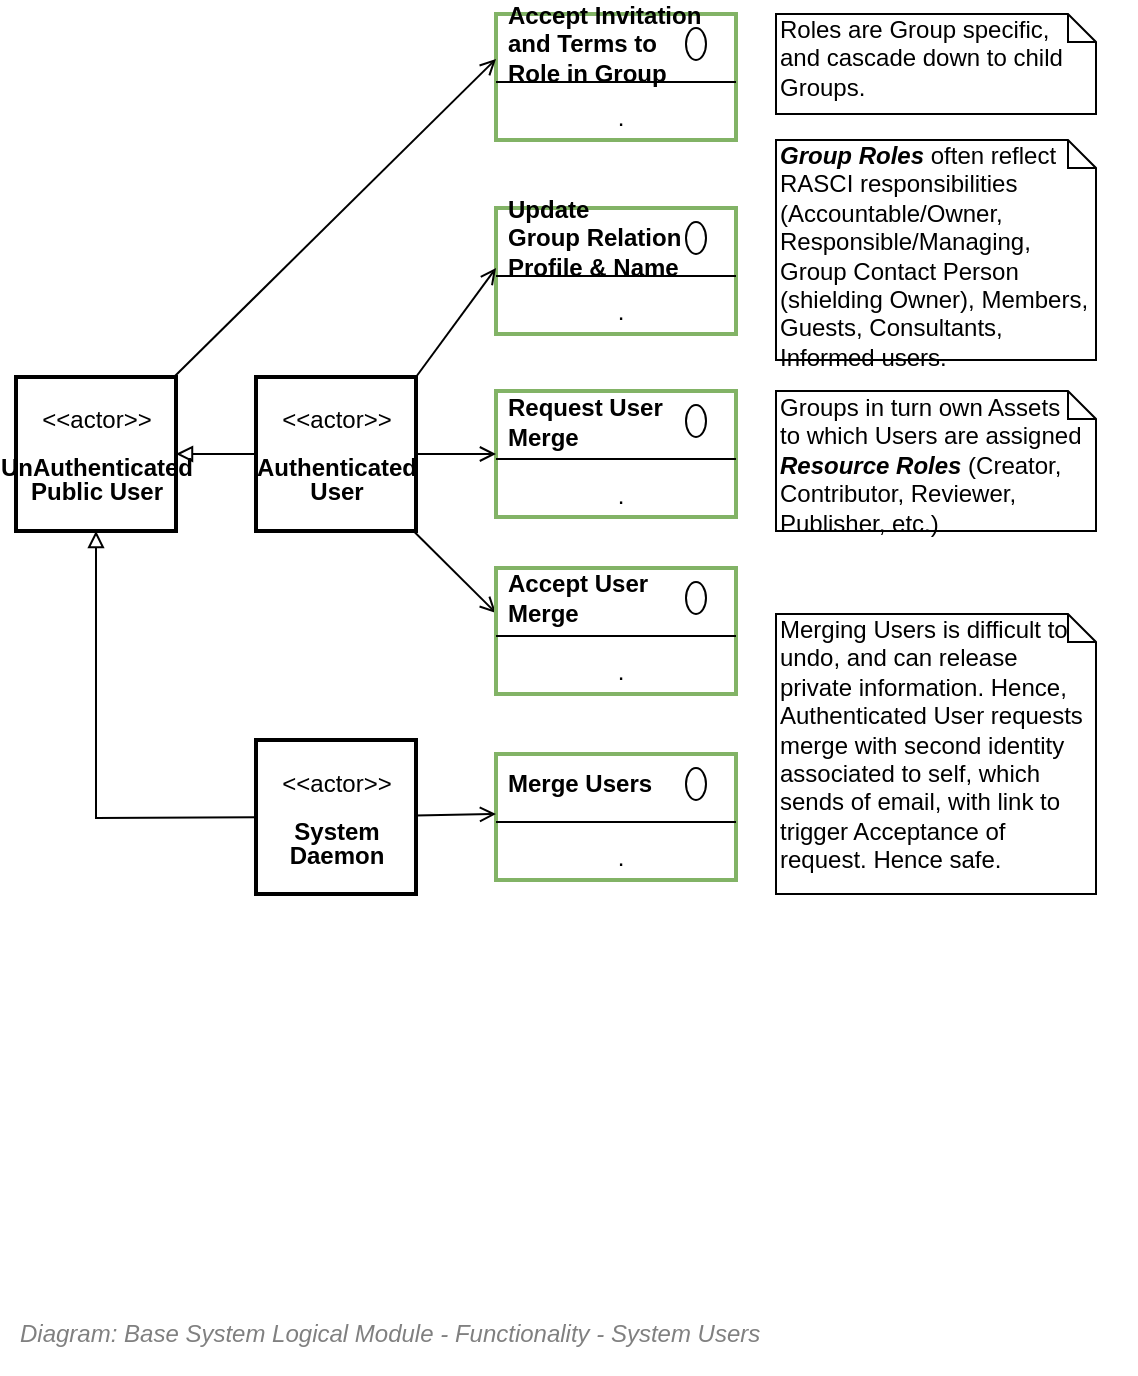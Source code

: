 <mxfile compressed="false" version="17.5.0" type="google">
  <diagram id="_paZvpOYSD2itmKFvVEi" name="Grp Role">
    <mxGraphModel grid="1" page="1" gridSize="10" guides="1" tooltips="1" connect="1" arrows="1" fold="1" pageScale="1" pageWidth="827" pageHeight="1169" math="0" shadow="0">
      <root>
        <mxCell id="jJMDsLOJsHRA9ecIZqBr-0" />
        <mxCell id="jJMDsLOJsHRA9ecIZqBr-1" parent="jJMDsLOJsHRA9ecIZqBr-0" />
        <mxCell id="BW_KTFOAbpTylYArNgOf-20" value="Merging Users is difficult to undo, and&amp;nbsp;can release private information. Hence, Authenticated User requests merge with second identity associated to self, which sends of email, with link to trigger Acceptance of request. Hence safe." style="shape=note;whiteSpace=wrap;html=1;size=14;verticalAlign=top;align=left;spacingTop=-6;" vertex="1" parent="jJMDsLOJsHRA9ecIZqBr-1">
          <mxGeometry x="500" y="460" width="160" height="140" as="geometry" />
        </mxCell>
        <mxCell id="BW_KTFOAbpTylYArNgOf-21" value="&lt;font style=&quot;font-size: 12px ; font-weight: normal&quot;&gt;&lt;i&gt;&lt;span style=&quot;font-size: 12px&quot;&gt;Diagram: Base System Logical Module -&amp;nbsp;&lt;/span&gt;&lt;span style=&quot;font-size: 12px&quot;&gt;Functionality -&amp;nbsp;&lt;/span&gt;System Users&lt;/i&gt;&lt;/font&gt;" style="text;strokeColor=none;fillColor=none;html=1;fontSize=12;fontStyle=1;verticalAlign=middle;align=left;shadow=0;glass=0;comic=0;opacity=30;fontColor=#808080;" vertex="1" parent="jJMDsLOJsHRA9ecIZqBr-1">
          <mxGeometry x="120" y="800" width="560" height="40" as="geometry" />
        </mxCell>
        <mxCell id="3Mk5R_yZO1PZWtC-fWX1-0" value="" style="fontStyle=1;align=center;verticalAlign=top;childLayout=stackLayout;horizontal=1;horizontalStack=0;resizeParent=1;resizeParentMax=0;resizeLast=0;marginBottom=0;strokeColor=#82b366;strokeWidth=2;fillColor=none;" vertex="1" parent="jJMDsLOJsHRA9ecIZqBr-1">
          <mxGeometry x="360" y="160" width="120" height="63" as="geometry" />
        </mxCell>
        <mxCell id="3Mk5R_yZO1PZWtC-fWX1-1" value="Accept Invitation &lt;br&gt;and Terms&amp;nbsp;to &lt;br&gt;Role in Group" style="html=1;align=left;spacingLeft=4;verticalAlign=middle;strokeColor=none;fillColor=none;fontStyle=1" vertex="1" parent="3Mk5R_yZO1PZWtC-fWX1-0">
          <mxGeometry width="120" height="30" as="geometry" />
        </mxCell>
        <mxCell id="3Mk5R_yZO1PZWtC-fWX1-2" value="" style="shape=ellipse;" vertex="1" parent="3Mk5R_yZO1PZWtC-fWX1-1">
          <mxGeometry x="1" width="10" height="16" relative="1" as="geometry">
            <mxPoint x="-25" y="7" as="offset" />
          </mxGeometry>
        </mxCell>
        <mxCell id="3Mk5R_yZO1PZWtC-fWX1-3" value="" style="line;strokeWidth=1;fillColor=none;align=left;verticalAlign=middle;spacingTop=-1;spacingLeft=3;spacingRight=3;rotatable=0;labelPosition=right;points=[];portConstraint=eastwest;" vertex="1" parent="3Mk5R_yZO1PZWtC-fWX1-0">
          <mxGeometry y="30" width="120" height="8" as="geometry" />
        </mxCell>
        <mxCell id="3Mk5R_yZO1PZWtC-fWX1-4" value="." style="html=1;align=center;spacingLeft=4;verticalAlign=top;strokeColor=none;fillColor=none;" vertex="1" parent="3Mk5R_yZO1PZWtC-fWX1-0">
          <mxGeometry y="38" width="120" height="25" as="geometry" />
        </mxCell>
        <mxCell id="3Mk5R_yZO1PZWtC-fWX1-10" value="" style="fontStyle=1;align=center;verticalAlign=top;childLayout=stackLayout;horizontal=1;horizontalStack=0;resizeParent=1;resizeParentMax=0;resizeLast=0;marginBottom=0;strokeColor=#82b366;strokeWidth=2;fillColor=none;" vertex="1" parent="jJMDsLOJsHRA9ecIZqBr-1">
          <mxGeometry x="360" y="257" width="120" height="63" as="geometry" />
        </mxCell>
        <mxCell id="3Mk5R_yZO1PZWtC-fWX1-11" value="Update&lt;br&gt;Group Relation&lt;br&gt;Profile &amp;amp; Name" style="html=1;align=left;spacingLeft=4;verticalAlign=middle;strokeColor=none;fillColor=none;fontStyle=1" vertex="1" parent="3Mk5R_yZO1PZWtC-fWX1-10">
          <mxGeometry width="120" height="30" as="geometry" />
        </mxCell>
        <mxCell id="3Mk5R_yZO1PZWtC-fWX1-12" value="" style="shape=ellipse;" vertex="1" parent="3Mk5R_yZO1PZWtC-fWX1-11">
          <mxGeometry x="1" width="10" height="16" relative="1" as="geometry">
            <mxPoint x="-25" y="7" as="offset" />
          </mxGeometry>
        </mxCell>
        <mxCell id="3Mk5R_yZO1PZWtC-fWX1-13" value="" style="line;strokeWidth=1;fillColor=none;align=left;verticalAlign=middle;spacingTop=-1;spacingLeft=3;spacingRight=3;rotatable=0;labelPosition=right;points=[];portConstraint=eastwest;" vertex="1" parent="3Mk5R_yZO1PZWtC-fWX1-10">
          <mxGeometry y="30" width="120" height="8" as="geometry" />
        </mxCell>
        <mxCell id="3Mk5R_yZO1PZWtC-fWX1-14" value="." style="html=1;align=center;spacingLeft=4;verticalAlign=top;strokeColor=none;fillColor=none;" vertex="1" parent="3Mk5R_yZO1PZWtC-fWX1-10">
          <mxGeometry y="38" width="120" height="25" as="geometry" />
        </mxCell>
        <mxCell id="3Mk5R_yZO1PZWtC-fWX1-20" value="" style="fontStyle=1;align=center;verticalAlign=top;childLayout=stackLayout;horizontal=1;horizontalStack=0;resizeParent=1;resizeParentMax=0;resizeLast=0;marginBottom=0;strokeColor=#82b366;strokeWidth=2;fillColor=none;" vertex="1" parent="jJMDsLOJsHRA9ecIZqBr-1">
          <mxGeometry x="360" y="348.5" width="120" height="63" as="geometry" />
        </mxCell>
        <mxCell id="3Mk5R_yZO1PZWtC-fWX1-21" value="Request User&lt;br&gt;Merge" style="html=1;align=left;spacingLeft=4;verticalAlign=middle;strokeColor=none;fillColor=none;fontStyle=1" vertex="1" parent="3Mk5R_yZO1PZWtC-fWX1-20">
          <mxGeometry width="120" height="30" as="geometry" />
        </mxCell>
        <mxCell id="3Mk5R_yZO1PZWtC-fWX1-22" value="" style="shape=ellipse;" vertex="1" parent="3Mk5R_yZO1PZWtC-fWX1-21">
          <mxGeometry x="1" width="10" height="16" relative="1" as="geometry">
            <mxPoint x="-25" y="7" as="offset" />
          </mxGeometry>
        </mxCell>
        <mxCell id="3Mk5R_yZO1PZWtC-fWX1-23" value="" style="line;strokeWidth=1;fillColor=none;align=left;verticalAlign=middle;spacingTop=-1;spacingLeft=3;spacingRight=3;rotatable=0;labelPosition=right;points=[];portConstraint=eastwest;" vertex="1" parent="3Mk5R_yZO1PZWtC-fWX1-20">
          <mxGeometry y="30" width="120" height="8" as="geometry" />
        </mxCell>
        <mxCell id="3Mk5R_yZO1PZWtC-fWX1-24" value="." style="html=1;align=center;spacingLeft=4;verticalAlign=top;strokeColor=none;fillColor=none;" vertex="1" parent="3Mk5R_yZO1PZWtC-fWX1-20">
          <mxGeometry y="38" width="120" height="25" as="geometry" />
        </mxCell>
        <mxCell id="sVHChG9KCjbjKHvtkaMJ-3" style="edgeStyle=none;rounded=0;orthogonalLoop=1;jettySize=auto;html=1;entryX=1;entryY=0.5;entryDx=0;entryDy=0;endArrow=block;endFill=0;" edge="1" parent="jJMDsLOJsHRA9ecIZqBr-1" source="sVHChG9KCjbjKHvtkaMJ-0" target="sVHChG9KCjbjKHvtkaMJ-1">
          <mxGeometry relative="1" as="geometry" />
        </mxCell>
        <mxCell id="sVHChG9KCjbjKHvtkaMJ-4" style="edgeStyle=none;rounded=0;orthogonalLoop=1;jettySize=auto;html=1;entryX=0;entryY=1;entryDx=0;entryDy=0;endArrow=open;endFill=0;exitX=1;exitY=0;exitDx=0;exitDy=0;" edge="1" parent="jJMDsLOJsHRA9ecIZqBr-1" source="sVHChG9KCjbjKHvtkaMJ-0" target="3Mk5R_yZO1PZWtC-fWX1-11">
          <mxGeometry relative="1" as="geometry" />
        </mxCell>
        <mxCell id="sVHChG9KCjbjKHvtkaMJ-5" style="edgeStyle=none;rounded=0;orthogonalLoop=1;jettySize=auto;html=1;endArrow=open;endFill=0;exitX=1;exitY=0.5;exitDx=0;exitDy=0;" edge="1" parent="jJMDsLOJsHRA9ecIZqBr-1" source="sVHChG9KCjbjKHvtkaMJ-0">
          <mxGeometry relative="1" as="geometry">
            <mxPoint x="360" y="380" as="targetPoint" />
          </mxGeometry>
        </mxCell>
        <mxCell id="sVHChG9KCjbjKHvtkaMJ-11" style="edgeStyle=none;rounded=0;orthogonalLoop=1;jettySize=auto;html=1;entryX=0;entryY=0.75;entryDx=0;entryDy=0;endArrow=open;endFill=0;" edge="1" parent="jJMDsLOJsHRA9ecIZqBr-1" source="sVHChG9KCjbjKHvtkaMJ-0" target="sVHChG9KCjbjKHvtkaMJ-7">
          <mxGeometry relative="1" as="geometry" />
        </mxCell>
        <mxCell id="sVHChG9KCjbjKHvtkaMJ-0" value="&lt;p style=&quot;line-height: 100%&quot;&gt;&amp;lt;&amp;lt;actor&amp;gt;&amp;gt;&lt;br&gt;&lt;br&gt;&lt;b&gt;Authenticated&lt;br&gt;User&lt;/b&gt;&lt;/p&gt;" style="text;html=1;align=center;verticalAlign=middle;dashed=0;strokeColor=#000000;strokeWidth=2;" vertex="1" parent="jJMDsLOJsHRA9ecIZqBr-1">
          <mxGeometry x="240" y="341.5" width="80" height="77" as="geometry" />
        </mxCell>
        <mxCell id="sVHChG9KCjbjKHvtkaMJ-2" style="edgeStyle=none;rounded=0;orthogonalLoop=1;jettySize=auto;html=1;entryX=0;entryY=0.75;entryDx=0;entryDy=0;endArrow=open;endFill=0;" edge="1" parent="jJMDsLOJsHRA9ecIZqBr-1" source="sVHChG9KCjbjKHvtkaMJ-1" target="3Mk5R_yZO1PZWtC-fWX1-1">
          <mxGeometry relative="1" as="geometry" />
        </mxCell>
        <mxCell id="sVHChG9KCjbjKHvtkaMJ-1" value="&lt;p style=&quot;line-height: 100%&quot;&gt;&amp;lt;&amp;lt;actor&amp;gt;&amp;gt;&lt;br&gt;&lt;br&gt;&lt;b&gt;UnAuthenticated&lt;br&gt;Public User&lt;/b&gt;&lt;/p&gt;" style="text;html=1;align=center;verticalAlign=middle;dashed=0;strokeColor=#000000;strokeWidth=2;" vertex="1" parent="jJMDsLOJsHRA9ecIZqBr-1">
          <mxGeometry x="120" y="341.5" width="80" height="77" as="geometry" />
        </mxCell>
        <mxCell id="sVHChG9KCjbjKHvtkaMJ-6" value="" style="fontStyle=1;align=center;verticalAlign=top;childLayout=stackLayout;horizontal=1;horizontalStack=0;resizeParent=1;resizeParentMax=0;resizeLast=0;marginBottom=0;strokeColor=#82b366;strokeWidth=2;fillColor=none;" vertex="1" parent="jJMDsLOJsHRA9ecIZqBr-1">
          <mxGeometry x="360" y="437" width="120" height="63" as="geometry" />
        </mxCell>
        <mxCell id="sVHChG9KCjbjKHvtkaMJ-7" value="Accept User&lt;br&gt;Merge" style="html=1;align=left;spacingLeft=4;verticalAlign=middle;strokeColor=none;fillColor=none;fontStyle=1" vertex="1" parent="sVHChG9KCjbjKHvtkaMJ-6">
          <mxGeometry width="120" height="30" as="geometry" />
        </mxCell>
        <mxCell id="sVHChG9KCjbjKHvtkaMJ-8" value="" style="shape=ellipse;" vertex="1" parent="sVHChG9KCjbjKHvtkaMJ-7">
          <mxGeometry x="1" width="10" height="16" relative="1" as="geometry">
            <mxPoint x="-25" y="7" as="offset" />
          </mxGeometry>
        </mxCell>
        <mxCell id="sVHChG9KCjbjKHvtkaMJ-9" value="" style="line;strokeWidth=1;fillColor=none;align=left;verticalAlign=middle;spacingTop=-1;spacingLeft=3;spacingRight=3;rotatable=0;labelPosition=right;points=[];portConstraint=eastwest;" vertex="1" parent="sVHChG9KCjbjKHvtkaMJ-6">
          <mxGeometry y="30" width="120" height="8" as="geometry" />
        </mxCell>
        <mxCell id="sVHChG9KCjbjKHvtkaMJ-10" value="." style="html=1;align=center;spacingLeft=4;verticalAlign=top;strokeColor=none;fillColor=none;" vertex="1" parent="sVHChG9KCjbjKHvtkaMJ-6">
          <mxGeometry y="38" width="120" height="25" as="geometry" />
        </mxCell>
        <mxCell id="sVHChG9KCjbjKHvtkaMJ-12" value="" style="fontStyle=1;align=center;verticalAlign=top;childLayout=stackLayout;horizontal=1;horizontalStack=0;resizeParent=1;resizeParentMax=0;resizeLast=0;marginBottom=0;strokeColor=#82b366;strokeWidth=2;fillColor=none;" vertex="1" parent="jJMDsLOJsHRA9ecIZqBr-1">
          <mxGeometry x="360" y="530" width="120" height="63" as="geometry" />
        </mxCell>
        <mxCell id="sVHChG9KCjbjKHvtkaMJ-13" value="Merge Users" style="html=1;align=left;spacingLeft=4;verticalAlign=middle;strokeColor=none;fillColor=none;fontStyle=1" vertex="1" parent="sVHChG9KCjbjKHvtkaMJ-12">
          <mxGeometry width="120" height="30" as="geometry" />
        </mxCell>
        <mxCell id="sVHChG9KCjbjKHvtkaMJ-14" value="" style="shape=ellipse;" vertex="1" parent="sVHChG9KCjbjKHvtkaMJ-13">
          <mxGeometry x="1" width="10" height="16" relative="1" as="geometry">
            <mxPoint x="-25" y="7" as="offset" />
          </mxGeometry>
        </mxCell>
        <mxCell id="sVHChG9KCjbjKHvtkaMJ-15" value="" style="line;strokeWidth=1;fillColor=none;align=left;verticalAlign=middle;spacingTop=-1;spacingLeft=3;spacingRight=3;rotatable=0;labelPosition=right;points=[];portConstraint=eastwest;" vertex="1" parent="sVHChG9KCjbjKHvtkaMJ-12">
          <mxGeometry y="30" width="120" height="8" as="geometry" />
        </mxCell>
        <mxCell id="sVHChG9KCjbjKHvtkaMJ-16" value="." style="html=1;align=center;spacingLeft=4;verticalAlign=top;strokeColor=none;fillColor=none;" vertex="1" parent="sVHChG9KCjbjKHvtkaMJ-12">
          <mxGeometry y="38" width="120" height="25" as="geometry" />
        </mxCell>
        <mxCell id="sVHChG9KCjbjKHvtkaMJ-18" style="edgeStyle=none;rounded=0;orthogonalLoop=1;jettySize=auto;html=1;entryX=0;entryY=1;entryDx=0;entryDy=0;endArrow=open;endFill=0;" edge="1" parent="jJMDsLOJsHRA9ecIZqBr-1" source="sVHChG9KCjbjKHvtkaMJ-17" target="sVHChG9KCjbjKHvtkaMJ-13">
          <mxGeometry relative="1" as="geometry" />
        </mxCell>
        <mxCell id="sVHChG9KCjbjKHvtkaMJ-19" style="edgeStyle=none;rounded=0;orthogonalLoop=1;jettySize=auto;html=1;entryX=0.5;entryY=1;entryDx=0;entryDy=0;endArrow=block;endFill=0;" edge="1" parent="jJMDsLOJsHRA9ecIZqBr-1" source="sVHChG9KCjbjKHvtkaMJ-17" target="sVHChG9KCjbjKHvtkaMJ-1">
          <mxGeometry relative="1" as="geometry">
            <Array as="points">
              <mxPoint x="160" y="562" />
            </Array>
          </mxGeometry>
        </mxCell>
        <mxCell id="sVHChG9KCjbjKHvtkaMJ-17" value="&lt;p style=&quot;line-height: 100%&quot;&gt;&amp;lt;&amp;lt;actor&amp;gt;&amp;gt;&lt;br&gt;&lt;br&gt;&lt;b&gt;System&lt;br&gt;Daemon&lt;/b&gt;&lt;/p&gt;" style="text;html=1;align=center;verticalAlign=middle;dashed=0;strokeColor=#000000;strokeWidth=2;" vertex="1" parent="jJMDsLOJsHRA9ecIZqBr-1">
          <mxGeometry x="240" y="523" width="80" height="77" as="geometry" />
        </mxCell>
        <mxCell id="2Mfwxpr1ShzDx-wQTVwy-0" value="Roles are Group specific, and cascade down to child Groups.&amp;nbsp;&lt;br&gt;" style="shape=note;whiteSpace=wrap;html=1;size=14;verticalAlign=top;align=left;spacingTop=-6;" vertex="1" parent="jJMDsLOJsHRA9ecIZqBr-1">
          <mxGeometry x="500" y="160" width="160" height="50" as="geometry" />
        </mxCell>
        <mxCell id="2Mfwxpr1ShzDx-wQTVwy-1" value="Groups in turn own Assets&lt;br&gt;to which Users are assigned&amp;nbsp;&lt;br&gt;&lt;i&gt;&lt;b&gt;Resource Roles&lt;/b&gt;&lt;/i&gt; (Creator, Contributor, Reviewer, Publisher, etc.)" style="shape=note;whiteSpace=wrap;html=1;size=14;verticalAlign=top;align=left;spacingTop=-6;" vertex="1" parent="jJMDsLOJsHRA9ecIZqBr-1">
          <mxGeometry x="500" y="348.5" width="160" height="70" as="geometry" />
        </mxCell>
        <mxCell id="2Mfwxpr1ShzDx-wQTVwy-2" value="&lt;b&gt;&lt;i&gt;Group Roles&lt;/i&gt;&lt;/b&gt; often reflect RASCI responsibilities (Accountable/Owner, Responsible/Managing, Group Contact Person (shielding Owner), Members, Guests, Consultants, Informed users." style="shape=note;whiteSpace=wrap;html=1;size=14;verticalAlign=top;align=left;spacingTop=-6;" vertex="1" parent="jJMDsLOJsHRA9ecIZqBr-1">
          <mxGeometry x="500" y="223" width="160" height="110" as="geometry" />
        </mxCell>
      </root>
    </mxGraphModel>
  </diagram>
</mxfile>
